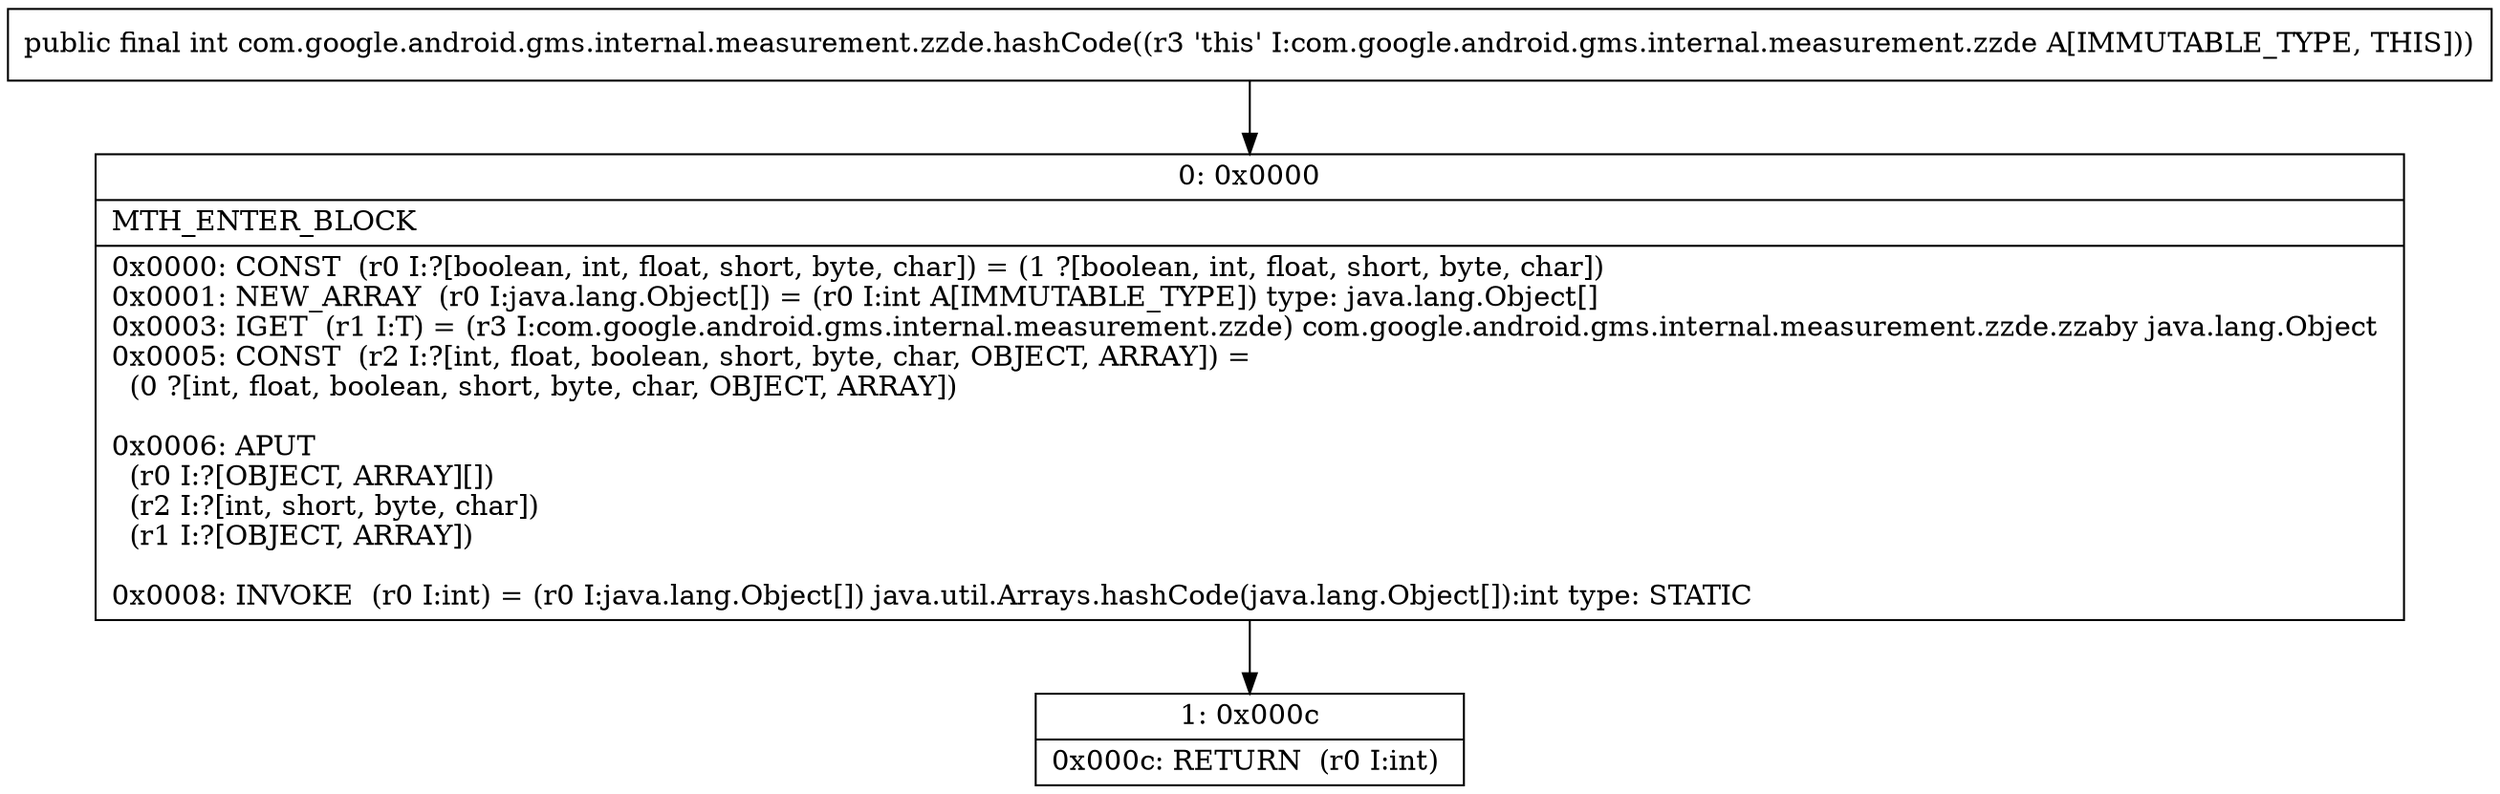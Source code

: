 digraph "CFG forcom.google.android.gms.internal.measurement.zzde.hashCode()I" {
Node_0 [shape=record,label="{0\:\ 0x0000|MTH_ENTER_BLOCK\l|0x0000: CONST  (r0 I:?[boolean, int, float, short, byte, char]) = (1 ?[boolean, int, float, short, byte, char]) \l0x0001: NEW_ARRAY  (r0 I:java.lang.Object[]) = (r0 I:int A[IMMUTABLE_TYPE]) type: java.lang.Object[] \l0x0003: IGET  (r1 I:T) = (r3 I:com.google.android.gms.internal.measurement.zzde) com.google.android.gms.internal.measurement.zzde.zzaby java.lang.Object \l0x0005: CONST  (r2 I:?[int, float, boolean, short, byte, char, OBJECT, ARRAY]) = \l  (0 ?[int, float, boolean, short, byte, char, OBJECT, ARRAY])\l \l0x0006: APUT  \l  (r0 I:?[OBJECT, ARRAY][])\l  (r2 I:?[int, short, byte, char])\l  (r1 I:?[OBJECT, ARRAY])\l \l0x0008: INVOKE  (r0 I:int) = (r0 I:java.lang.Object[]) java.util.Arrays.hashCode(java.lang.Object[]):int type: STATIC \l}"];
Node_1 [shape=record,label="{1\:\ 0x000c|0x000c: RETURN  (r0 I:int) \l}"];
MethodNode[shape=record,label="{public final int com.google.android.gms.internal.measurement.zzde.hashCode((r3 'this' I:com.google.android.gms.internal.measurement.zzde A[IMMUTABLE_TYPE, THIS])) }"];
MethodNode -> Node_0;
Node_0 -> Node_1;
}

